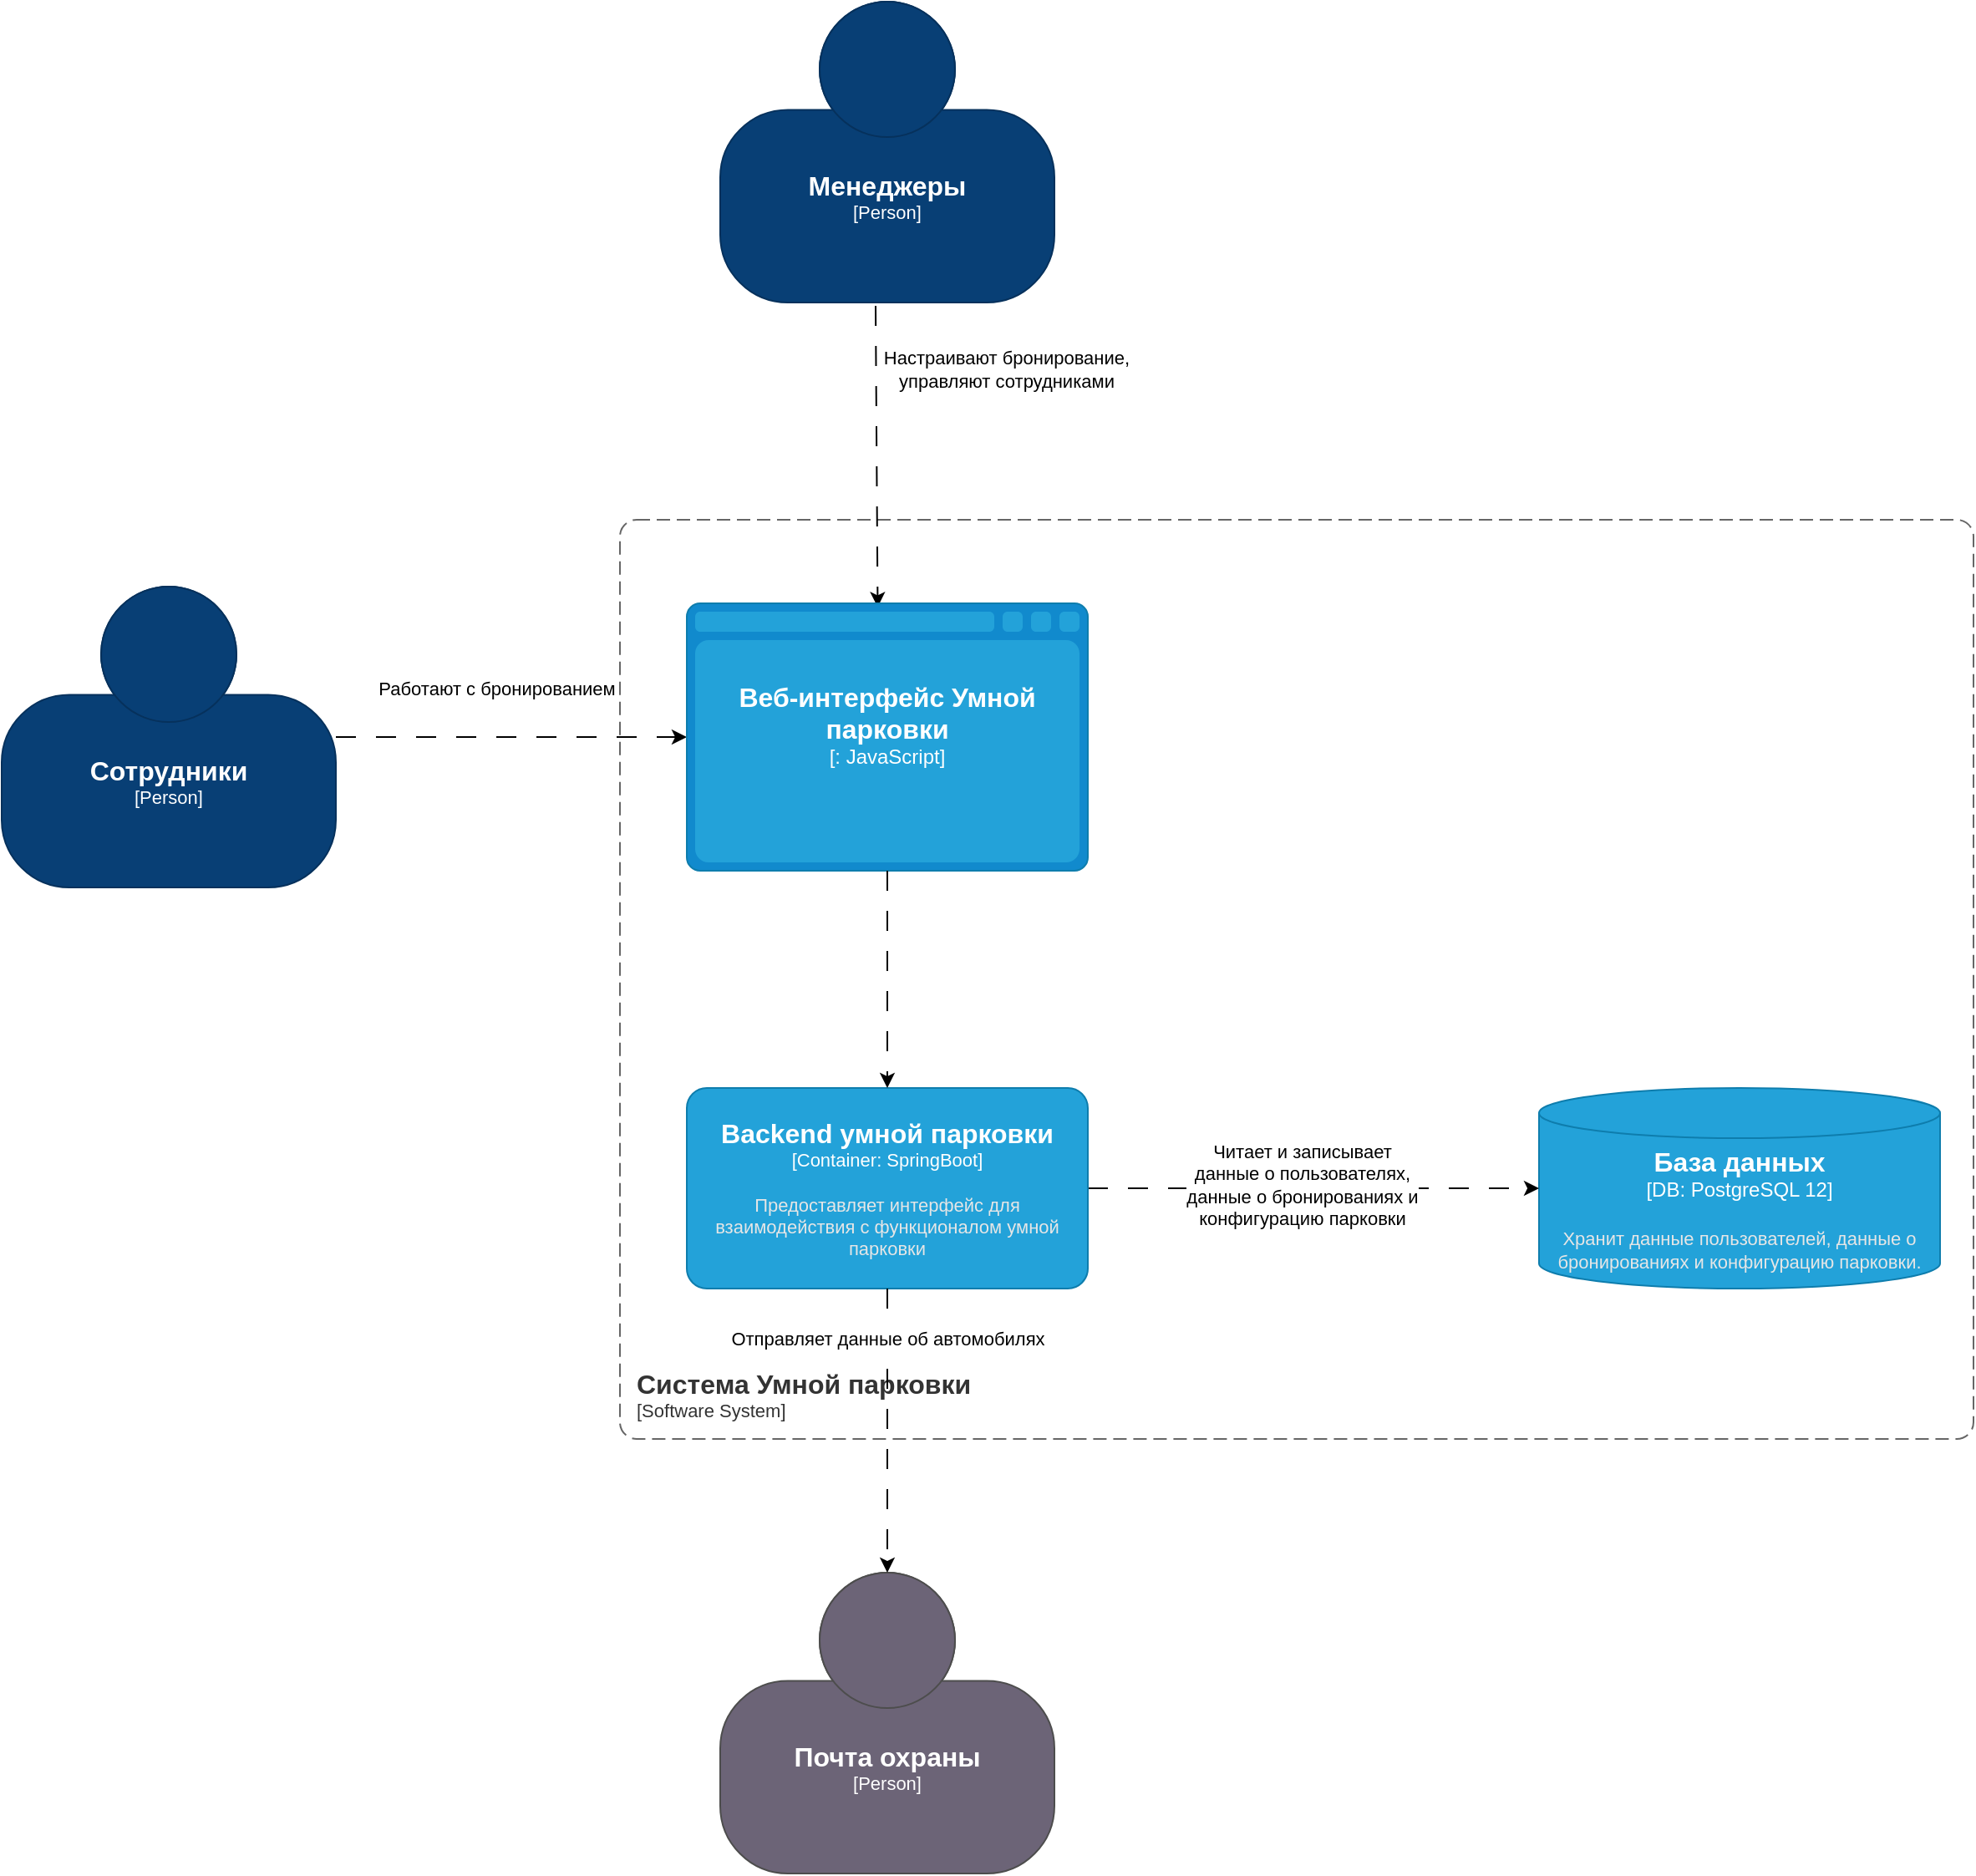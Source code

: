 <mxfile version="22.0.2" type="device">
  <diagram name="Страница — 1" id="GnKH1XZJMQKwIfGfDZjc">
    <mxGraphModel dx="3640" dy="2316" grid="1" gridSize="10" guides="1" tooltips="1" connect="1" arrows="1" fold="1" page="1" pageScale="1" pageWidth="827" pageHeight="1169" math="0" shadow="0">
      <root>
        <mxCell id="0" />
        <mxCell id="1" parent="0" />
        <object placeholders="1" c4Type="База данных" c4Container="DB" c4Technology="PostgreSQL 12" c4Description="Хранит данные пользователей, данные о бронированиях и конфигурацию парковки." label="&lt;font style=&quot;font-size: 16px&quot;&gt;&lt;b&gt;%c4Type%&lt;/b&gt;&lt;/font&gt;&lt;div&gt;[%c4Container%:&amp;nbsp;%c4Technology%]&lt;/div&gt;&lt;br&gt;&lt;div&gt;&lt;font style=&quot;font-size: 11px&quot;&gt;&lt;font color=&quot;#E6E6E6&quot;&gt;%c4Description%&lt;/font&gt;&lt;/div&gt;" id="7W_N-0Tx2K8khipEUbUZ-1">
          <mxCell style="shape=cylinder3;size=15;whiteSpace=wrap;html=1;boundedLbl=1;rounded=0;labelBackgroundColor=none;fillColor=#23A2D9;fontSize=12;fontColor=#ffffff;align=center;strokeColor=#0E7DAD;metaEdit=1;points=[[0.5,0,0],[1,0.25,0],[1,0.5,0],[1,0.75,0],[0.5,1,0],[0,0.75,0],[0,0.5,0],[0,0.25,0]];resizable=0;" vertex="1" parent="1">
            <mxGeometry x="310" y="340" width="240" height="120" as="geometry" />
          </mxCell>
        </object>
        <mxCell id="7W_N-0Tx2K8khipEUbUZ-3" style="edgeStyle=orthogonalEdgeStyle;rounded=0;orthogonalLoop=1;jettySize=auto;html=1;dashed=1;dashPattern=12 12;" edge="1" parent="1" source="7W_N-0Tx2K8khipEUbUZ-2" target="7W_N-0Tx2K8khipEUbUZ-1">
          <mxGeometry relative="1" as="geometry" />
        </mxCell>
        <mxCell id="7W_N-0Tx2K8khipEUbUZ-4" value="Читает и записывает&lt;br&gt;данные о пользователях,&lt;br&gt;данные о бронированиях и&lt;br&gt;конфигурацию парковки" style="edgeLabel;html=1;align=center;verticalAlign=middle;resizable=0;points=[];" vertex="1" connectable="0" parent="7W_N-0Tx2K8khipEUbUZ-3">
          <mxGeometry x="-0.053" y="2" relative="1" as="geometry">
            <mxPoint as="offset" />
          </mxGeometry>
        </mxCell>
        <object placeholders="1" c4Name="Backend умной парковки" c4Type="Container" c4Technology="SpringBoot" c4Description="Предоставляет интерфейс для взаимодействия с функционалом умной парковки" label="&lt;font style=&quot;font-size: 16px&quot;&gt;&lt;b&gt;%c4Name%&lt;/b&gt;&lt;/font&gt;&lt;div&gt;[%c4Type%: %c4Technology%]&lt;/div&gt;&lt;br&gt;&lt;div&gt;&lt;font style=&quot;font-size: 11px&quot;&gt;&lt;font color=&quot;#E6E6E6&quot;&gt;%c4Description%&lt;/font&gt;&lt;/div&gt;" id="7W_N-0Tx2K8khipEUbUZ-2">
          <mxCell style="rounded=1;whiteSpace=wrap;html=1;fontSize=11;labelBackgroundColor=none;fillColor=#23A2D9;fontColor=#ffffff;align=center;arcSize=10;strokeColor=#0E7DAD;metaEdit=1;resizable=0;points=[[0.25,0,0],[0.5,0,0],[0.75,0,0],[1,0.25,0],[1,0.5,0],[1,0.75,0],[0.75,1,0],[0.5,1,0],[0.25,1,0],[0,0.75,0],[0,0.5,0],[0,0.25,0]];" vertex="1" parent="1">
            <mxGeometry x="-200" y="340" width="240" height="120" as="geometry" />
          </mxCell>
        </object>
        <object placeholders="1" c4Name="Система Умной парковки" c4Type="SystemScopeBoundary" c4Application="Software System" label="&lt;font style=&quot;font-size: 16px&quot;&gt;&lt;b&gt;&lt;div style=&quot;text-align: left&quot;&gt;%c4Name%&lt;/div&gt;&lt;/b&gt;&lt;/font&gt;&lt;div style=&quot;text-align: left&quot;&gt;[%c4Application%]&lt;/div&gt;" id="7W_N-0Tx2K8khipEUbUZ-5">
          <mxCell style="rounded=1;fontSize=11;whiteSpace=wrap;html=1;dashed=1;arcSize=20;fillColor=none;strokeColor=#666666;fontColor=#333333;labelBackgroundColor=none;align=left;verticalAlign=bottom;labelBorderColor=none;spacingTop=0;spacing=10;dashPattern=8 4;metaEdit=1;rotatable=0;perimeter=rectanglePerimeter;noLabel=0;labelPadding=0;allowArrows=0;connectable=0;expand=0;recursiveResize=0;editable=1;pointerEvents=0;absoluteArcSize=1;points=[[0.25,0,0],[0.5,0,0],[0.75,0,0],[1,0.25,0],[1,0.5,0],[1,0.75,0],[0.75,1,0],[0.5,1,0],[0.25,1,0],[0,0.75,0],[0,0.5,0],[0,0.25,0]];" vertex="1" parent="1">
            <mxGeometry x="-240" width="810" height="550" as="geometry" />
          </mxCell>
        </object>
        <object placeholders="1" c4Name="Менеджеры" c4Type="Person" c4Description="" label="&lt;font style=&quot;font-size: 16px&quot;&gt;&lt;b&gt;%c4Name%&lt;/b&gt;&lt;/font&gt;&lt;div&gt;[%c4Type%]&lt;/div&gt;&lt;br&gt;&lt;div&gt;&lt;font style=&quot;font-size: 11px&quot;&gt;&lt;font color=&quot;#cccccc&quot;&gt;%c4Description%&lt;/font&gt;&lt;/div&gt;" id="7W_N-0Tx2K8khipEUbUZ-6">
          <mxCell style="html=1;fontSize=11;dashed=0;whiteSpace=wrap;fillColor=#083F75;strokeColor=#06315C;fontColor=#ffffff;shape=mxgraph.c4.person2;align=center;metaEdit=1;points=[[0.5,0,0],[1,0.5,0],[1,0.75,0],[0.75,1,0],[0.5,1,0],[0.25,1,0],[0,0.75,0],[0,0.5,0]];resizable=0;" vertex="1" parent="1">
            <mxGeometry x="-180" y="-310" width="200" height="180" as="geometry" />
          </mxCell>
        </object>
        <object placeholders="1" c4Name="Сотрудники" c4Type="Person" c4Description="" label="&lt;font style=&quot;font-size: 16px&quot;&gt;&lt;b&gt;%c4Name%&lt;/b&gt;&lt;/font&gt;&lt;div&gt;[%c4Type%]&lt;/div&gt;&lt;br&gt;&lt;div&gt;&lt;font style=&quot;font-size: 11px&quot;&gt;&lt;font color=&quot;#cccccc&quot;&gt;%c4Description%&lt;/font&gt;&lt;/div&gt;" id="7W_N-0Tx2K8khipEUbUZ-7">
          <mxCell style="html=1;fontSize=11;dashed=0;whiteSpace=wrap;fillColor=#083F75;strokeColor=#06315C;fontColor=#ffffff;shape=mxgraph.c4.person2;align=center;metaEdit=1;points=[[0.5,0,0],[1,0.5,0],[1,0.75,0],[0.75,1,0],[0.5,1,0],[0.25,1,0],[0,0.75,0],[0,0.5,0]];resizable=0;" vertex="1" parent="1">
            <mxGeometry x="-610" y="40" width="200" height="180" as="geometry" />
          </mxCell>
        </object>
        <mxCell id="7W_N-0Tx2K8khipEUbUZ-8" style="rounded=0;orthogonalLoop=1;jettySize=auto;html=1;dashed=1;dashPattern=12 12;exitX=0.465;exitY=1.011;exitDx=0;exitDy=0;exitPerimeter=0;entryX=0.476;entryY=0.014;entryDx=0;entryDy=0;entryPerimeter=0;" edge="1" parent="1" source="7W_N-0Tx2K8khipEUbUZ-6" target="7W_N-0Tx2K8khipEUbUZ-17">
          <mxGeometry relative="1" as="geometry">
            <mxPoint x="360" y="230" as="sourcePoint" />
            <mxPoint x="-87" y="340" as="targetPoint" />
          </mxGeometry>
        </mxCell>
        <mxCell id="7W_N-0Tx2K8khipEUbUZ-9" value="Настраивают бронирование,&lt;br&gt;управляют сотрудниками" style="edgeLabel;html=1;align=center;verticalAlign=middle;resizable=0;points=[];" vertex="1" connectable="0" parent="7W_N-0Tx2K8khipEUbUZ-8">
          <mxGeometry x="-0.26" y="2" relative="1" as="geometry">
            <mxPoint x="75" y="-29" as="offset" />
          </mxGeometry>
        </mxCell>
        <mxCell id="7W_N-0Tx2K8khipEUbUZ-11" style="rounded=0;orthogonalLoop=1;jettySize=auto;html=1;dashed=1;dashPattern=12 12;exitX=1;exitY=0.5;exitDx=0;exitDy=0;exitPerimeter=0;entryX=0;entryY=0.5;entryDx=0;entryDy=0;entryPerimeter=0;" edge="1" parent="1" source="7W_N-0Tx2K8khipEUbUZ-7" target="7W_N-0Tx2K8khipEUbUZ-17">
          <mxGeometry relative="1" as="geometry">
            <mxPoint x="-10" y="570" as="sourcePoint" />
            <mxPoint x="-80" y="340" as="targetPoint" />
          </mxGeometry>
        </mxCell>
        <mxCell id="7W_N-0Tx2K8khipEUbUZ-12" value="Работают с бронированием" style="edgeLabel;html=1;align=center;verticalAlign=middle;resizable=0;points=[];" vertex="1" connectable="0" parent="7W_N-0Tx2K8khipEUbUZ-11">
          <mxGeometry x="-0.186" y="-1" relative="1" as="geometry">
            <mxPoint x="10" y="-30" as="offset" />
          </mxGeometry>
        </mxCell>
        <object placeholders="1" c4Name="Почта охраны" c4Type="Person" c4Description="" label="&lt;font style=&quot;font-size: 16px&quot;&gt;&lt;b&gt;%c4Name%&lt;/b&gt;&lt;/font&gt;&lt;div&gt;[%c4Type%]&lt;/div&gt;&lt;br&gt;&lt;div&gt;&lt;font style=&quot;font-size: 11px&quot;&gt;&lt;font color=&quot;#cccccc&quot;&gt;%c4Description%&lt;/font&gt;&lt;/div&gt;" id="7W_N-0Tx2K8khipEUbUZ-13">
          <mxCell style="html=1;fontSize=11;dashed=0;whiteSpace=wrap;fillColor=#6C6477;strokeColor=#4D4D4D;fontColor=#ffffff;shape=mxgraph.c4.person2;align=center;metaEdit=1;points=[[0.5,0,0],[1,0.5,0],[1,0.75,0],[0.75,1,0],[0.5,1,0],[0.25,1,0],[0,0.75,0],[0,0.5,0]];resizable=0;" vertex="1" parent="1">
            <mxGeometry x="-180" y="630" width="200" height="180" as="geometry" />
          </mxCell>
        </object>
        <mxCell id="7W_N-0Tx2K8khipEUbUZ-14" style="edgeStyle=orthogonalEdgeStyle;rounded=0;orthogonalLoop=1;jettySize=auto;html=1;dashed=1;dashPattern=12 12;exitX=0.5;exitY=1;exitDx=0;exitDy=0;exitPerimeter=0;" edge="1" parent="1" source="7W_N-0Tx2K8khipEUbUZ-2" target="7W_N-0Tx2K8khipEUbUZ-13">
          <mxGeometry relative="1" as="geometry">
            <mxPoint x="-90" y="460" as="sourcePoint" />
            <mxPoint x="350" y="800" as="targetPoint" />
          </mxGeometry>
        </mxCell>
        <mxCell id="7W_N-0Tx2K8khipEUbUZ-15" value="Отправляет данные об автомобилях" style="edgeLabel;html=1;align=center;verticalAlign=middle;resizable=0;points=[];" vertex="1" connectable="0" parent="7W_N-0Tx2K8khipEUbUZ-14">
          <mxGeometry x="-0.069" y="-1" relative="1" as="geometry">
            <mxPoint x="1" y="-49" as="offset" />
          </mxGeometry>
        </mxCell>
        <object placeholders="1" c4Type="Веб-интерфейс Умной парковки" c4Container="" c4Technology="JavaScript" c4Description="" label="&lt;font style=&quot;font-size: 16px&quot;&gt;&lt;b&gt;%c4Type%&lt;/b&gt;&lt;/font&gt;&lt;div&gt;[%c4Container%:&amp;nbsp;%c4Technology%]&lt;/div&gt;&lt;br&gt;&lt;div&gt;&lt;font style=&quot;font-size: 11px&quot;&gt;&lt;font color=&quot;#E6E6E6&quot;&gt;%c4Description%&lt;/font&gt;&lt;/div&gt;" id="7W_N-0Tx2K8khipEUbUZ-17">
          <mxCell style="shape=mxgraph.c4.webBrowserContainer2;whiteSpace=wrap;html=1;boundedLbl=1;rounded=0;labelBackgroundColor=none;strokeColor=#118ACD;fillColor=#23A2D9;strokeColor=#118ACD;strokeColor2=#0E7DAD;fontSize=12;fontColor=#ffffff;align=center;metaEdit=1;points=[[0.5,0,0],[1,0.25,0],[1,0.5,0],[1,0.75,0],[0.5,1,0],[0,0.75,0],[0,0.5,0],[0,0.25,0]];resizable=0;" vertex="1" parent="1">
            <mxGeometry x="-200" y="50" width="240" height="160" as="geometry" />
          </mxCell>
        </object>
        <mxCell id="7W_N-0Tx2K8khipEUbUZ-18" style="edgeStyle=orthogonalEdgeStyle;rounded=0;orthogonalLoop=1;jettySize=auto;html=1;entryX=0.5;entryY=0;entryDx=0;entryDy=0;entryPerimeter=0;dashed=1;dashPattern=12 12;" edge="1" parent="1" source="7W_N-0Tx2K8khipEUbUZ-17" target="7W_N-0Tx2K8khipEUbUZ-2">
          <mxGeometry relative="1" as="geometry" />
        </mxCell>
      </root>
    </mxGraphModel>
  </diagram>
</mxfile>
